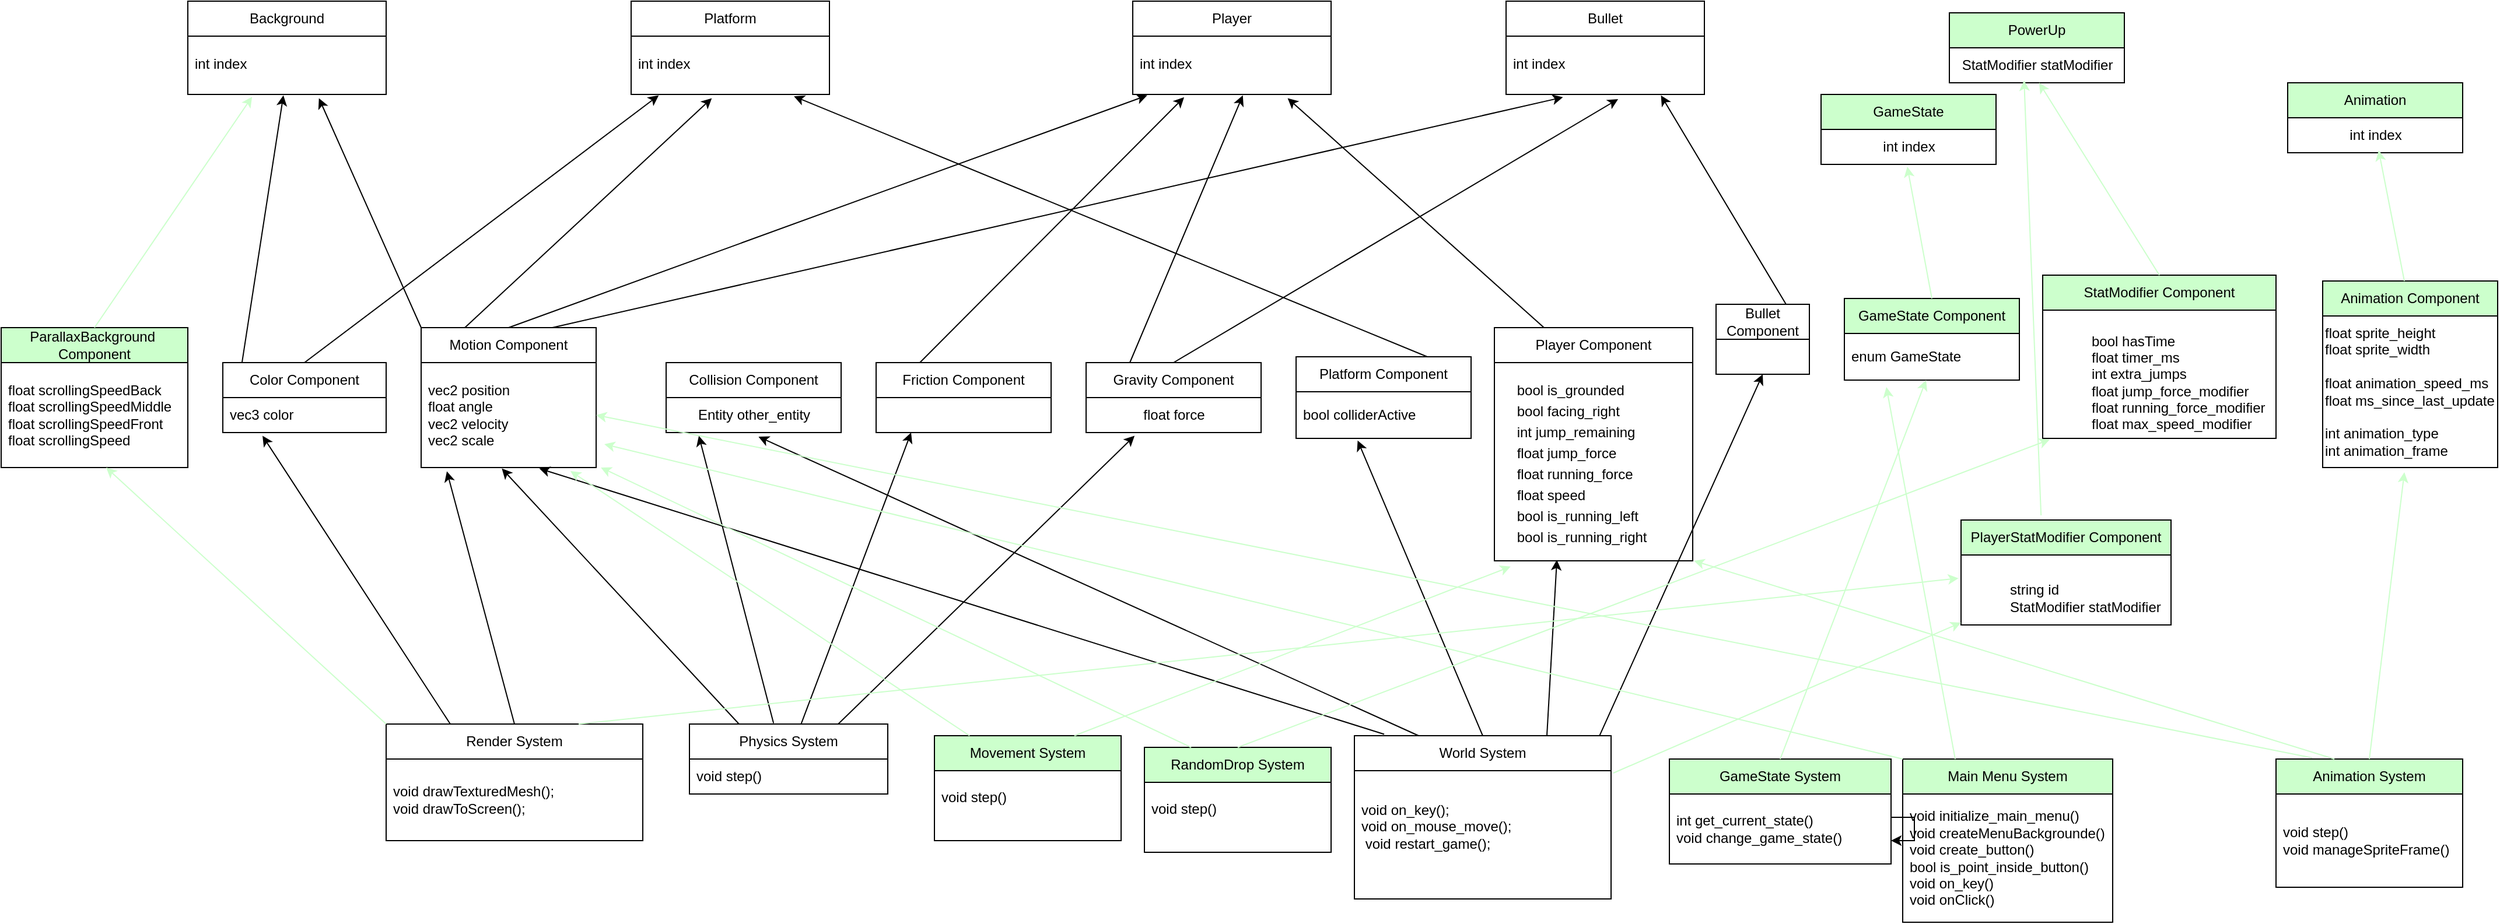 <mxfile version="22.0.8" type="google">
  <diagram name="Page-1" id="4Whk2CYhRU4salSlaz38">
    <mxGraphModel grid="1" page="1" gridSize="10" guides="1" tooltips="1" connect="1" arrows="1" fold="1" pageScale="1" pageWidth="2000" pageHeight="1100" math="0" shadow="0">
      <root>
        <mxCell id="0" />
        <mxCell id="1" parent="0" />
        <mxCell id="E_AX1NJWSpd25wLAtNJO-4" value="Platform Component" style="swimlane;fontStyle=0;childLayout=stackLayout;horizontal=1;startSize=30;horizontalStack=0;resizeParent=1;resizeParentMax=0;resizeLast=0;collapsible=1;marginBottom=0;whiteSpace=wrap;html=1;" vertex="1" parent="1">
          <mxGeometry x="1130" y="365" width="150" height="70" as="geometry" />
        </mxCell>
        <mxCell id="E_AX1NJWSpd25wLAtNJO-5" value="bool colliderActive" style="text;strokeColor=none;fillColor=none;align=left;verticalAlign=middle;spacingLeft=4;spacingRight=4;overflow=hidden;points=[[0,0.5],[1,0.5]];portConstraint=eastwest;rotatable=0;whiteSpace=wrap;html=1;" vertex="1" parent="E_AX1NJWSpd25wLAtNJO-4">
          <mxGeometry y="30" width="150" height="40" as="geometry" />
        </mxCell>
        <mxCell id="E_AX1NJWSpd25wLAtNJO-8" value="Motion Component" style="swimlane;fontStyle=0;childLayout=stackLayout;horizontal=1;startSize=30;horizontalStack=0;resizeParent=1;resizeParentMax=0;resizeLast=0;collapsible=1;marginBottom=0;whiteSpace=wrap;html=1;" vertex="1" parent="1">
          <mxGeometry x="380" y="340" width="150" height="120" as="geometry" />
        </mxCell>
        <mxCell id="E_AX1NJWSpd25wLAtNJO-9" value="&lt;div&gt;vec2 position&lt;/div&gt;&lt;div&gt;float angle&lt;/div&gt;&lt;div&gt;vec2 velocity&lt;/div&gt;&lt;div&gt;vec2 scale&lt;/div&gt;" style="text;strokeColor=none;fillColor=none;align=left;verticalAlign=middle;spacingLeft=4;spacingRight=4;overflow=hidden;points=[[0,0.5],[1,0.5]];portConstraint=eastwest;rotatable=0;whiteSpace=wrap;html=1;" vertex="1" parent="E_AX1NJWSpd25wLAtNJO-8">
          <mxGeometry y="30" width="150" height="90" as="geometry" />
        </mxCell>
        <mxCell id="E_AX1NJWSpd25wLAtNJO-10" value="Color Component" style="swimlane;fontStyle=0;childLayout=stackLayout;horizontal=1;startSize=30;horizontalStack=0;resizeParent=1;resizeParentMax=0;resizeLast=0;collapsible=1;marginBottom=0;whiteSpace=wrap;html=1;" vertex="1" parent="1">
          <mxGeometry x="210" y="370" width="140" height="60" as="geometry" />
        </mxCell>
        <mxCell id="E_AX1NJWSpd25wLAtNJO-11" value="vec3 color" style="text;strokeColor=none;fillColor=none;align=left;verticalAlign=middle;spacingLeft=4;spacingRight=4;overflow=hidden;points=[[0,0.5],[1,0.5]];portConstraint=eastwest;rotatable=0;whiteSpace=wrap;html=1;" vertex="1" parent="E_AX1NJWSpd25wLAtNJO-10">
          <mxGeometry y="30" width="140" height="30" as="geometry" />
        </mxCell>
        <mxCell id="E_AX1NJWSpd25wLAtNJO-12" value="Player Component" style="swimlane;fontStyle=0;childLayout=stackLayout;horizontal=1;startSize=30;horizontalStack=0;resizeParent=1;resizeParentMax=0;resizeLast=0;collapsible=1;marginBottom=0;whiteSpace=wrap;html=1;fillColor=default;" vertex="1" parent="1">
          <mxGeometry x="1300" y="340" width="170" height="200" as="geometry" />
        </mxCell>
        <mxCell id="E_AX1NJWSpd25wLAtNJO-13" value="&lt;p style=&quot;line-height: 130%;&quot;&gt;&lt;/p&gt;&lt;div style=&quot;line-height: 150%;&quot;&gt;&lt;span data-darkreader-inline-color=&quot;&quot; data-darkreader-inline-bgcolor=&quot;&quot; style=&quot;background-color: initial; color: rgb(0, 0, 0); --darkreader-inline-bgcolor: initial; --darkreader-inline-color: #e8e6e3;&quot;&gt;&lt;span style=&quot;white-space: pre;&quot;&gt;&amp;nbsp;&amp;nbsp;&amp;nbsp;&amp;nbsp;&lt;/span&gt;&lt;/span&gt;&lt;span data-darkreader-inline-color=&quot;&quot; data-darkreader-inline-bgcolor=&quot;&quot; style=&quot;background-color: initial; color: rgb(0, 0, 0); --darkreader-inline-bgcolor: initial; --darkreader-inline-color: #e8e6e3;&quot;&gt;bool is_grounded&lt;/span&gt;&lt;br&gt;&lt;/div&gt;&lt;div style=&quot;line-height: 150%;&quot;&gt;&lt;span data-darkreader-inline-color=&quot;&quot; data-darkreader-inline-bgcolor=&quot;&quot; style=&quot;background-color: initial; color: rgb(0, 0, 0); --darkreader-inline-bgcolor: initial; --darkreader-inline-color: #e8e6e3;&quot;&gt;&lt;span style=&quot;white-space: pre;&quot;&gt;&amp;nbsp;&amp;nbsp;&amp;nbsp;&amp;nbsp;&lt;/span&gt;&lt;/span&gt;&lt;span data-darkreader-inline-color=&quot;&quot; data-darkreader-inline-bgcolor=&quot;&quot; style=&quot;background-color: initial; color: rgb(0, 0, 0); --darkreader-inline-bgcolor: initial; --darkreader-inline-color: #e8e6e3;&quot;&gt;bool facing_right&amp;nbsp;&lt;/span&gt;&lt;/div&gt;&lt;div style=&quot;line-height: 150%;&quot;&gt;&lt;span style=&quot;&quot;&gt;&lt;span style=&quot;&quot;&gt;&lt;span style=&quot;white-space: pre;&quot;&gt;&amp;nbsp;&amp;nbsp;&amp;nbsp;&amp;nbsp;&lt;/span&gt;&lt;/span&gt;int jump_remaining&amp;nbsp;&lt;/span&gt;&lt;/div&gt;&lt;div style=&quot;line-height: 150%;&quot;&gt;&lt;span style=&quot;&quot;&gt;&lt;span style=&quot;&quot;&gt;&lt;span style=&quot;white-space: pre;&quot;&gt;&amp;nbsp;&amp;nbsp;&amp;nbsp;&amp;nbsp;&lt;/span&gt;&lt;/span&gt;float jump_force&lt;/span&gt;&lt;/div&gt;&lt;div style=&quot;line-height: 150%;&quot;&gt;&lt;span style=&quot;&quot;&gt;&lt;span style=&quot;&quot;&gt;&lt;span style=&quot;white-space: pre;&quot;&gt;&amp;nbsp;&amp;nbsp;&amp;nbsp;&amp;nbsp;&lt;/span&gt;&lt;/span&gt;float running_force&amp;nbsp;&lt;/span&gt;&lt;/div&gt;&lt;div style=&quot;line-height: 150%;&quot;&gt;&lt;span style=&quot;&quot;&gt;&lt;span style=&quot;&quot;&gt;&lt;span style=&quot;white-space: pre;&quot;&gt;&amp;nbsp;&amp;nbsp;&amp;nbsp;&amp;nbsp;&lt;/span&gt;&lt;/span&gt;float speed&lt;/span&gt;&lt;/div&gt;&lt;div style=&quot;line-height: 150%;&quot;&gt;&lt;span style=&quot;&quot;&gt;&lt;span style=&quot;&quot;&gt;&lt;span style=&quot;white-space: pre;&quot;&gt;&amp;nbsp;&amp;nbsp;&amp;nbsp;&amp;nbsp;&lt;/span&gt;&lt;/span&gt;bool is_running_left&lt;/span&gt;&lt;/div&gt;&lt;div style=&quot;line-height: 150%;&quot;&gt;&lt;span style=&quot;&quot;&gt;&lt;span style=&quot;&quot;&gt;&lt;span style=&quot;white-space: pre;&quot;&gt;&amp;nbsp;&amp;nbsp;&amp;nbsp;&amp;nbsp;&lt;/span&gt;&lt;/span&gt;bool is_running_right&lt;/span&gt;&lt;/div&gt;&lt;p&gt;&lt;/p&gt;" style="text;strokeColor=none;fillColor=none;align=left;verticalAlign=middle;spacingLeft=4;spacingRight=4;overflow=hidden;points=[[0,0.5],[1,0.5]];portConstraint=eastwest;rotatable=0;whiteSpace=wrap;html=1;" vertex="1" parent="E_AX1NJWSpd25wLAtNJO-12">
          <mxGeometry y="30" width="170" height="170" as="geometry" />
        </mxCell>
        <mxCell id="E_AX1NJWSpd25wLAtNJO-14" value="Render System" style="swimlane;fontStyle=0;childLayout=stackLayout;horizontal=1;startSize=30;horizontalStack=0;resizeParent=1;resizeParentMax=0;resizeLast=0;collapsible=1;marginBottom=0;whiteSpace=wrap;html=1;" vertex="1" parent="1">
          <mxGeometry x="350" y="680" width="220" height="100" as="geometry" />
        </mxCell>
        <mxCell id="E_AX1NJWSpd25wLAtNJO-15" value="&lt;div&gt;void drawTexturedMesh();&lt;/div&gt;&lt;div&gt;void drawToScreen();&lt;span style=&quot;&quot;&gt;&lt;/span&gt;&lt;/div&gt;" style="text;strokeColor=none;fillColor=none;align=left;verticalAlign=middle;spacingLeft=4;spacingRight=4;overflow=hidden;points=[[0,0.5],[1,0.5]];portConstraint=eastwest;rotatable=0;whiteSpace=wrap;html=1;" vertex="1" parent="E_AX1NJWSpd25wLAtNJO-14">
          <mxGeometry y="30" width="220" height="70" as="geometry" />
        </mxCell>
        <mxCell id="E_AX1NJWSpd25wLAtNJO-18" value="Physics System" style="swimlane;fontStyle=0;childLayout=stackLayout;horizontal=1;startSize=30;horizontalStack=0;resizeParent=1;resizeParentMax=0;resizeLast=0;collapsible=1;marginBottom=0;whiteSpace=wrap;html=1;" vertex="1" parent="1">
          <mxGeometry x="610" y="680" width="170" height="60" as="geometry" />
        </mxCell>
        <mxCell id="E_AX1NJWSpd25wLAtNJO-19" value="void&amp;nbsp;step()" style="text;strokeColor=none;fillColor=none;align=left;verticalAlign=middle;spacingLeft=4;spacingRight=4;overflow=hidden;points=[[0,0.5],[1,0.5]];portConstraint=eastwest;rotatable=0;whiteSpace=wrap;html=1;" vertex="1" parent="E_AX1NJWSpd25wLAtNJO-18">
          <mxGeometry y="30" width="170" height="30" as="geometry" />
        </mxCell>
        <mxCell id="8jfZw3TqL5WwRgK06lYh-1" value="World System" style="swimlane;fontStyle=0;childLayout=stackLayout;horizontal=1;startSize=30;horizontalStack=0;resizeParent=1;resizeParentMax=0;resizeLast=0;collapsible=1;marginBottom=0;whiteSpace=wrap;html=1;" vertex="1" parent="1">
          <mxGeometry x="1180" y="690" width="220" height="140" as="geometry" />
        </mxCell>
        <mxCell id="8jfZw3TqL5WwRgK06lYh-2" value="&lt;div&gt;void on_key();&lt;/div&gt;&lt;div&gt;void on_mouse_move();&lt;span style=&quot;&quot;&gt;&lt;/span&gt;&lt;/div&gt;&lt;div&gt;&lt;span style=&quot;background-color: initial;&quot;&gt;&lt;span style=&quot;white-space: pre;&quot;&gt;&amp;nbsp;&lt;/span&gt;&lt;/span&gt;&lt;span style=&quot;background-color: initial;&quot;&gt;void restart_game();&lt;/span&gt;&lt;br&gt;&lt;/div&gt;&lt;div&gt;&lt;br&gt;&lt;/div&gt;" style="text;strokeColor=none;fillColor=none;align=left;verticalAlign=middle;spacingLeft=4;spacingRight=4;overflow=hidden;points=[[0,0.5],[1,0.5]];portConstraint=eastwest;rotatable=0;whiteSpace=wrap;html=1;" vertex="1" parent="8jfZw3TqL5WwRgK06lYh-1">
          <mxGeometry y="30" width="220" height="110" as="geometry" />
        </mxCell>
        <mxCell id="r48Ck-CKU5FbPxM-GwQW-3" value="Friction Component" style="swimlane;fontStyle=0;childLayout=stackLayout;horizontal=1;startSize=30;horizontalStack=0;resizeParent=1;resizeParentMax=0;resizeLast=0;collapsible=1;marginBottom=0;whiteSpace=wrap;html=1;" vertex="1" parent="1">
          <mxGeometry x="770" y="370" width="150" height="60" as="geometry" />
        </mxCell>
        <mxCell id="r48Ck-CKU5FbPxM-GwQW-4" value="Gravity Component" style="swimlane;fontStyle=0;childLayout=stackLayout;horizontal=1;startSize=30;horizontalStack=0;resizeParent=1;resizeParentMax=0;resizeLast=0;collapsible=1;marginBottom=0;whiteSpace=wrap;html=1;" vertex="1" parent="1">
          <mxGeometry x="950" y="370" width="150" height="60" as="geometry" />
        </mxCell>
        <mxCell id="r48Ck-CKU5FbPxM-GwQW-7" value="float force" style="text;html=1;align=center;verticalAlign=middle;resizable=0;points=[];autosize=1;strokeColor=none;fillColor=none;" vertex="1" parent="r48Ck-CKU5FbPxM-GwQW-4">
          <mxGeometry y="30" width="150" height="30" as="geometry" />
        </mxCell>
        <mxCell id="r48Ck-CKU5FbPxM-GwQW-5" value="Bullet Component" style="swimlane;fontStyle=0;childLayout=stackLayout;horizontal=1;startSize=30;horizontalStack=0;resizeParent=1;resizeParentMax=0;resizeLast=0;collapsible=1;marginBottom=0;whiteSpace=wrap;html=1;" vertex="1" parent="1">
          <mxGeometry x="1490" y="320" width="80" height="60" as="geometry" />
        </mxCell>
        <mxCell id="r48Ck-CKU5FbPxM-GwQW-10" value="Collision Component" style="swimlane;fontStyle=0;childLayout=stackLayout;horizontal=1;startSize=30;horizontalStack=0;resizeParent=1;resizeParentMax=0;resizeLast=0;collapsible=1;marginBottom=0;whiteSpace=wrap;html=1;" vertex="1" parent="1">
          <mxGeometry x="590" y="370" width="150" height="60" as="geometry" />
        </mxCell>
        <mxCell id="r48Ck-CKU5FbPxM-GwQW-11" value="Entity other_entity" style="text;html=1;align=center;verticalAlign=middle;resizable=0;points=[];autosize=1;strokeColor=none;fillColor=none;" vertex="1" parent="r48Ck-CKU5FbPxM-GwQW-10">
          <mxGeometry y="30" width="150" height="30" as="geometry" />
        </mxCell>
        <mxCell id="r48Ck-CKU5FbPxM-GwQW-29" value="" style="endArrow=classic;html=1;rounded=0;exitX=0.25;exitY=0;exitDx=0;exitDy=0;entryX=0.243;entryY=1.093;entryDx=0;entryDy=0;entryPerimeter=0;" edge="1" parent="1" source="E_AX1NJWSpd25wLAtNJO-14" target="E_AX1NJWSpd25wLAtNJO-11">
          <mxGeometry width="50" height="50" relative="1" as="geometry">
            <mxPoint x="810" y="570" as="sourcePoint" />
            <mxPoint x="960" y="510" as="targetPoint" />
          </mxGeometry>
        </mxCell>
        <mxCell id="r48Ck-CKU5FbPxM-GwQW-30" value="" style="endArrow=classic;html=1;rounded=0;exitX=0.5;exitY=0;exitDx=0;exitDy=0;entryX=0.147;entryY=1.036;entryDx=0;entryDy=0;entryPerimeter=0;" edge="1" parent="1" source="E_AX1NJWSpd25wLAtNJO-14" target="E_AX1NJWSpd25wLAtNJO-9">
          <mxGeometry width="50" height="50" relative="1" as="geometry">
            <mxPoint x="245" y="660" as="sourcePoint" />
            <mxPoint x="224.02" y="462.79" as="targetPoint" />
          </mxGeometry>
        </mxCell>
        <mxCell id="r48Ck-CKU5FbPxM-GwQW-31" value="" style="endArrow=classic;html=1;rounded=0;exitX=0.25;exitY=0;exitDx=0;exitDy=0;entryX=0.461;entryY=1.009;entryDx=0;entryDy=0;entryPerimeter=0;" edge="1" parent="1" source="E_AX1NJWSpd25wLAtNJO-18" target="E_AX1NJWSpd25wLAtNJO-9">
          <mxGeometry width="50" height="50" relative="1" as="geometry">
            <mxPoint x="300" y="660" as="sourcePoint" />
            <mxPoint x="433.404" y="470" as="targetPoint" />
          </mxGeometry>
        </mxCell>
        <mxCell id="r48Ck-CKU5FbPxM-GwQW-32" value="" style="endArrow=classic;html=1;rounded=0;exitX=0.116;exitY=-0.009;exitDx=0;exitDy=0;entryX=0.675;entryY=1.009;entryDx=0;entryDy=0;entryPerimeter=0;exitPerimeter=0;" edge="1" parent="1" source="8jfZw3TqL5WwRgK06lYh-1" target="E_AX1NJWSpd25wLAtNJO-9">
          <mxGeometry width="50" height="50" relative="1" as="geometry">
            <mxPoint x="512.5" y="660" as="sourcePoint" />
            <mxPoint x="459.15" y="470.81" as="targetPoint" />
          </mxGeometry>
        </mxCell>
        <mxCell id="r48Ck-CKU5FbPxM-GwQW-33" value="" style="endArrow=classic;html=1;rounded=0;entryX=0.187;entryY=1.093;entryDx=0;entryDy=0;entryPerimeter=0;exitX=0.424;exitY=-0.013;exitDx=0;exitDy=0;exitPerimeter=0;" edge="1" parent="1" source="E_AX1NJWSpd25wLAtNJO-18" target="r48Ck-CKU5FbPxM-GwQW-11">
          <mxGeometry width="50" height="50" relative="1" as="geometry">
            <mxPoint x="530" y="650" as="sourcePoint" />
            <mxPoint x="469.15" y="480.81" as="targetPoint" />
          </mxGeometry>
        </mxCell>
        <mxCell id="r48Ck-CKU5FbPxM-GwQW-34" value="" style="endArrow=classic;html=1;rounded=0;exitX=0.25;exitY=0;exitDx=0;exitDy=0;entryX=0.528;entryY=1.12;entryDx=0;entryDy=0;entryPerimeter=0;" edge="1" parent="1" source="8jfZw3TqL5WwRgK06lYh-1" target="r48Ck-CKU5FbPxM-GwQW-11">
          <mxGeometry width="50" height="50" relative="1" as="geometry">
            <mxPoint x="532.5" y="680" as="sourcePoint" />
            <mxPoint x="479.15" y="490.81" as="targetPoint" />
          </mxGeometry>
        </mxCell>
        <mxCell id="r48Ck-CKU5FbPxM-GwQW-35" value="" style="endArrow=classic;html=1;rounded=0;exitX=0.562;exitY=0.007;exitDx=0;exitDy=0;exitPerimeter=0;" edge="1" parent="1" source="E_AX1NJWSpd25wLAtNJO-18">
          <mxGeometry width="50" height="50" relative="1" as="geometry">
            <mxPoint x="542.5" y="690" as="sourcePoint" />
            <mxPoint x="800" y="430" as="targetPoint" />
          </mxGeometry>
        </mxCell>
        <mxCell id="r48Ck-CKU5FbPxM-GwQW-36" value="" style="endArrow=classic;html=1;rounded=0;exitX=0.75;exitY=0;exitDx=0;exitDy=0;entryX=0.277;entryY=1.093;entryDx=0;entryDy=0;entryPerimeter=0;" edge="1" parent="1" source="E_AX1NJWSpd25wLAtNJO-18" target="r48Ck-CKU5FbPxM-GwQW-7">
          <mxGeometry width="50" height="50" relative="1" as="geometry">
            <mxPoint x="565.54" y="660.42" as="sourcePoint" />
            <mxPoint x="810" y="440" as="targetPoint" />
          </mxGeometry>
        </mxCell>
        <mxCell id="r48Ck-CKU5FbPxM-GwQW-37" value="" style="endArrow=classic;html=1;rounded=0;exitX=0.5;exitY=0;exitDx=0;exitDy=0;entryX=0.352;entryY=1.045;entryDx=0;entryDy=0;entryPerimeter=0;" edge="1" parent="1" source="8jfZw3TqL5WwRgK06lYh-1" target="E_AX1NJWSpd25wLAtNJO-5">
          <mxGeometry width="50" height="50" relative="1" as="geometry">
            <mxPoint x="975" y="640" as="sourcePoint" />
            <mxPoint x="679.2" y="443.6" as="targetPoint" />
          </mxGeometry>
        </mxCell>
        <mxCell id="r48Ck-CKU5FbPxM-GwQW-38" value="" style="endArrow=classic;html=1;rounded=0;exitX=0.75;exitY=0;exitDx=0;exitDy=0;entryX=0.315;entryY=0.995;entryDx=0;entryDy=0;entryPerimeter=0;" edge="1" parent="1" source="8jfZw3TqL5WwRgK06lYh-1" target="E_AX1NJWSpd25wLAtNJO-13">
          <mxGeometry width="50" height="50" relative="1" as="geometry">
            <mxPoint x="1030" y="640" as="sourcePoint" />
            <mxPoint x="1192.8" y="446.8" as="targetPoint" />
          </mxGeometry>
        </mxCell>
        <mxCell id="r48Ck-CKU5FbPxM-GwQW-39" value="" style="endArrow=classic;html=1;rounded=0;exitX=0.956;exitY=-0.003;exitDx=0;exitDy=0;entryX=0.5;entryY=1;entryDx=0;entryDy=0;exitPerimeter=0;" edge="1" parent="1" source="8jfZw3TqL5WwRgK06lYh-1" target="r48Ck-CKU5FbPxM-GwQW-5">
          <mxGeometry width="50" height="50" relative="1" as="geometry">
            <mxPoint x="1085" y="640" as="sourcePoint" />
            <mxPoint x="1373.55" y="469.15" as="targetPoint" />
          </mxGeometry>
        </mxCell>
        <mxCell id="r48Ck-CKU5FbPxM-GwQW-40" value="Player" style="swimlane;fontStyle=0;childLayout=stackLayout;horizontal=1;startSize=30;horizontalStack=0;resizeParent=1;resizeParentMax=0;resizeLast=0;collapsible=1;marginBottom=0;whiteSpace=wrap;html=1;fillColor=default;" vertex="1" parent="1">
          <mxGeometry x="990" y="60" width="170" height="80" as="geometry" />
        </mxCell>
        <mxCell id="r48Ck-CKU5FbPxM-GwQW-41" value="&lt;p style=&quot;line-height: 130%;&quot;&gt;&lt;/p&gt;&lt;div style=&quot;line-height: 150%;&quot;&gt;&lt;span style=&quot;white-space: pre;&quot;&gt;int index&lt;/span&gt;&lt;/div&gt;&lt;div style=&quot;line-height: 150%;&quot;&gt;&lt;span style=&quot;white-space: pre;&quot;&gt;&lt;br&gt;&lt;/span&gt;&lt;/div&gt;&lt;p&gt;&lt;/p&gt;" style="text;strokeColor=none;fillColor=none;align=left;verticalAlign=middle;spacingLeft=4;spacingRight=4;overflow=hidden;points=[[0,0.5],[1,0.5]];portConstraint=eastwest;rotatable=0;whiteSpace=wrap;html=1;" vertex="1" parent="r48Ck-CKU5FbPxM-GwQW-40">
          <mxGeometry y="30" width="170" height="50" as="geometry" />
        </mxCell>
        <mxCell id="r48Ck-CKU5FbPxM-GwQW-42" value="" style="endArrow=classic;html=1;rounded=0;exitX=0.5;exitY=0;exitDx=0;exitDy=0;entryX=0.073;entryY=1.016;entryDx=0;entryDy=0;entryPerimeter=0;" edge="1" parent="1" source="E_AX1NJWSpd25wLAtNJO-8" target="r48Ck-CKU5FbPxM-GwQW-41">
          <mxGeometry width="50" height="50" relative="1" as="geometry">
            <mxPoint x="470" y="690" as="sourcePoint" />
            <mxPoint x="412.05" y="473.24" as="targetPoint" />
          </mxGeometry>
        </mxCell>
        <mxCell id="r48Ck-CKU5FbPxM-GwQW-43" value="" style="endArrow=classic;html=1;rounded=0;exitX=0.25;exitY=0;exitDx=0;exitDy=0;entryX=0.259;entryY=1.048;entryDx=0;entryDy=0;entryPerimeter=0;" edge="1" parent="1" source="r48Ck-CKU5FbPxM-GwQW-3" target="r48Ck-CKU5FbPxM-GwQW-41">
          <mxGeometry width="50" height="50" relative="1" as="geometry">
            <mxPoint x="427.5" y="350" as="sourcePoint" />
            <mxPoint x="732.41" y="130.8" as="targetPoint" />
          </mxGeometry>
        </mxCell>
        <mxCell id="r48Ck-CKU5FbPxM-GwQW-44" value="" style="endArrow=classic;html=1;rounded=0;exitX=0.25;exitY=0;exitDx=0;exitDy=0;entryX=0.555;entryY=1.016;entryDx=0;entryDy=0;entryPerimeter=0;" edge="1" parent="1" source="r48Ck-CKU5FbPxM-GwQW-4" target="r48Ck-CKU5FbPxM-GwQW-41">
          <mxGeometry width="50" height="50" relative="1" as="geometry">
            <mxPoint x="437.5" y="360" as="sourcePoint" />
            <mxPoint x="742.41" y="140.8" as="targetPoint" />
          </mxGeometry>
        </mxCell>
        <mxCell id="r48Ck-CKU5FbPxM-GwQW-45" value="" style="endArrow=classic;html=1;rounded=0;exitX=0.25;exitY=0;exitDx=0;exitDy=0;entryX=0.781;entryY=1.064;entryDx=0;entryDy=0;entryPerimeter=0;" edge="1" parent="1" source="E_AX1NJWSpd25wLAtNJO-12" target="r48Ck-CKU5FbPxM-GwQW-41">
          <mxGeometry width="50" height="50" relative="1" as="geometry">
            <mxPoint x="447.5" y="370" as="sourcePoint" />
            <mxPoint x="752.41" y="150.8" as="targetPoint" />
          </mxGeometry>
        </mxCell>
        <mxCell id="r48Ck-CKU5FbPxM-GwQW-46" value="Platform" style="swimlane;fontStyle=0;childLayout=stackLayout;horizontal=1;startSize=30;horizontalStack=0;resizeParent=1;resizeParentMax=0;resizeLast=0;collapsible=1;marginBottom=0;whiteSpace=wrap;html=1;fillColor=default;" vertex="1" parent="1">
          <mxGeometry x="560" y="60" width="170" height="80" as="geometry" />
        </mxCell>
        <mxCell id="r48Ck-CKU5FbPxM-GwQW-47" value="&lt;p style=&quot;line-height: 130%;&quot;&gt;&lt;/p&gt;&lt;div style=&quot;line-height: 150%;&quot;&gt;&lt;span style=&quot;white-space: pre;&quot;&gt;int index&lt;/span&gt;&lt;/div&gt;&lt;div style=&quot;line-height: 150%;&quot;&gt;&lt;span style=&quot;white-space: pre;&quot;&gt;&lt;br&gt;&lt;/span&gt;&lt;/div&gt;&lt;p&gt;&lt;/p&gt;" style="text;strokeColor=none;fillColor=none;align=left;verticalAlign=middle;spacingLeft=4;spacingRight=4;overflow=hidden;points=[[0,0.5],[1,0.5]];portConstraint=eastwest;rotatable=0;whiteSpace=wrap;html=1;" vertex="1" parent="r48Ck-CKU5FbPxM-GwQW-46">
          <mxGeometry y="30" width="170" height="50" as="geometry" />
        </mxCell>
        <mxCell id="r48Ck-CKU5FbPxM-GwQW-48" value="" style="endArrow=classic;html=1;rounded=0;exitX=0.75;exitY=0;exitDx=0;exitDy=0;entryX=0.821;entryY=1.032;entryDx=0;entryDy=0;entryPerimeter=0;" edge="1" parent="1" source="E_AX1NJWSpd25wLAtNJO-4" target="r48Ck-CKU5FbPxM-GwQW-47">
          <mxGeometry width="50" height="50" relative="1" as="geometry">
            <mxPoint x="427.5" y="350" as="sourcePoint" />
            <mxPoint x="1192.41" y="150.8" as="targetPoint" />
          </mxGeometry>
        </mxCell>
        <mxCell id="r48Ck-CKU5FbPxM-GwQW-49" value="" style="endArrow=classic;html=1;rounded=0;exitX=0.5;exitY=0;exitDx=0;exitDy=0;entryX=0.139;entryY=1.016;entryDx=0;entryDy=0;entryPerimeter=0;" edge="1" parent="1" source="E_AX1NJWSpd25wLAtNJO-10" target="r48Ck-CKU5FbPxM-GwQW-47">
          <mxGeometry width="50" height="50" relative="1" as="geometry">
            <mxPoint x="437.5" y="360" as="sourcePoint" />
            <mxPoint x="1202.41" y="160.8" as="targetPoint" />
          </mxGeometry>
        </mxCell>
        <mxCell id="r48Ck-CKU5FbPxM-GwQW-50" value="Bullet" style="swimlane;fontStyle=0;childLayout=stackLayout;horizontal=1;startSize=30;horizontalStack=0;resizeParent=1;resizeParentMax=0;resizeLast=0;collapsible=1;marginBottom=0;whiteSpace=wrap;html=1;fillColor=default;" vertex="1" parent="1">
          <mxGeometry x="1310" y="60" width="170" height="80" as="geometry" />
        </mxCell>
        <mxCell id="r48Ck-CKU5FbPxM-GwQW-51" value="&lt;p style=&quot;line-height: 130%;&quot;&gt;&lt;/p&gt;&lt;div style=&quot;line-height: 150%;&quot;&gt;&lt;span style=&quot;white-space: pre;&quot;&gt;int index&lt;/span&gt;&lt;/div&gt;&lt;div style=&quot;line-height: 150%;&quot;&gt;&lt;span style=&quot;white-space: pre;&quot;&gt;&lt;br&gt;&lt;/span&gt;&lt;/div&gt;&lt;p&gt;&lt;/p&gt;" style="text;strokeColor=none;fillColor=none;align=left;verticalAlign=middle;spacingLeft=4;spacingRight=4;overflow=hidden;points=[[0,0.5],[1,0.5]];portConstraint=eastwest;rotatable=0;whiteSpace=wrap;html=1;" vertex="1" parent="r48Ck-CKU5FbPxM-GwQW-50">
          <mxGeometry y="30" width="170" height="50" as="geometry" />
        </mxCell>
        <mxCell id="r48Ck-CKU5FbPxM-GwQW-52" value="" style="endArrow=classic;html=1;rounded=0;exitX=0.75;exitY=0;exitDx=0;exitDy=0;entryX=0.781;entryY=1.016;entryDx=0;entryDy=0;entryPerimeter=0;" edge="1" parent="1" source="r48Ck-CKU5FbPxM-GwQW-5" target="r48Ck-CKU5FbPxM-GwQW-51">
          <mxGeometry width="50" height="50" relative="1" as="geometry">
            <mxPoint x="1362.5" y="270" as="sourcePoint" />
            <mxPoint x="1132.77" y="153.2" as="targetPoint" />
          </mxGeometry>
        </mxCell>
        <mxCell id="r48Ck-CKU5FbPxM-GwQW-53" value="" style="endArrow=classic;html=1;rounded=0;exitX=0.75;exitY=0;exitDx=0;exitDy=0;entryX=0.287;entryY=1.048;entryDx=0;entryDy=0;entryPerimeter=0;" edge="1" parent="1" source="E_AX1NJWSpd25wLAtNJO-8" target="r48Ck-CKU5FbPxM-GwQW-51">
          <mxGeometry width="50" height="50" relative="1" as="geometry">
            <mxPoint x="1642.5" y="350" as="sourcePoint" />
            <mxPoint x="1452.77" y="150.8" as="targetPoint" />
          </mxGeometry>
        </mxCell>
        <mxCell id="r48Ck-CKU5FbPxM-GwQW-54" value="" style="endArrow=classic;html=1;rounded=0;exitX=0.5;exitY=0;exitDx=0;exitDy=0;entryX=0.565;entryY=1.08;entryDx=0;entryDy=0;entryPerimeter=0;" edge="1" parent="1" source="r48Ck-CKU5FbPxM-GwQW-4" target="r48Ck-CKU5FbPxM-GwQW-51">
          <mxGeometry width="50" height="50" relative="1" as="geometry">
            <mxPoint x="502.5" y="350" as="sourcePoint" />
            <mxPoint x="1368.79" y="152.4" as="targetPoint" />
          </mxGeometry>
        </mxCell>
        <mxCell id="r48Ck-CKU5FbPxM-GwQW-55" value="Background" style="swimlane;fontStyle=0;childLayout=stackLayout;horizontal=1;startSize=30;horizontalStack=0;resizeParent=1;resizeParentMax=0;resizeLast=0;collapsible=1;marginBottom=0;whiteSpace=wrap;html=1;fillColor=default;" vertex="1" parent="1">
          <mxGeometry x="180" y="60" width="170" height="80" as="geometry" />
        </mxCell>
        <mxCell id="r48Ck-CKU5FbPxM-GwQW-56" value="&lt;p style=&quot;line-height: 130%;&quot;&gt;&lt;/p&gt;&lt;div style=&quot;line-height: 150%;&quot;&gt;&lt;span style=&quot;white-space: pre;&quot;&gt;int index&lt;/span&gt;&lt;/div&gt;&lt;div style=&quot;line-height: 150%;&quot;&gt;&lt;span style=&quot;white-space: pre;&quot;&gt;&lt;br&gt;&lt;/span&gt;&lt;/div&gt;&lt;p&gt;&lt;/p&gt;" style="text;strokeColor=none;fillColor=none;align=left;verticalAlign=middle;spacingLeft=4;spacingRight=4;overflow=hidden;points=[[0,0.5],[1,0.5]];portConstraint=eastwest;rotatable=0;whiteSpace=wrap;html=1;" vertex="1" parent="r48Ck-CKU5FbPxM-GwQW-55">
          <mxGeometry y="30" width="170" height="50" as="geometry" />
        </mxCell>
        <mxCell id="r48Ck-CKU5FbPxM-GwQW-57" value="" style="endArrow=classic;html=1;rounded=0;exitX=0.117;exitY=0.007;exitDx=0;exitDy=0;entryX=0.482;entryY=1.016;entryDx=0;entryDy=0;entryPerimeter=0;exitPerimeter=0;" edge="1" parent="1" source="E_AX1NJWSpd25wLAtNJO-10" target="r48Ck-CKU5FbPxM-GwQW-56">
          <mxGeometry width="50" height="50" relative="1" as="geometry">
            <mxPoint x="225" y="400" as="sourcePoint" />
            <mxPoint x="593.63" y="150.8" as="targetPoint" />
          </mxGeometry>
        </mxCell>
        <mxCell id="r48Ck-CKU5FbPxM-GwQW-58" value="" style="endArrow=classic;html=1;rounded=0;exitX=0.25;exitY=0;exitDx=0;exitDy=0;entryX=0.407;entryY=1.064;entryDx=0;entryDy=0;entryPerimeter=0;" edge="1" parent="1" source="E_AX1NJWSpd25wLAtNJO-8" target="r48Ck-CKU5FbPxM-GwQW-47">
          <mxGeometry width="50" height="50" relative="1" as="geometry">
            <mxPoint x="465" y="350" as="sourcePoint" />
            <mxPoint x="1012.41" y="150.8" as="targetPoint" />
          </mxGeometry>
        </mxCell>
        <mxCell id="r48Ck-CKU5FbPxM-GwQW-61" value="" style="endArrow=classic;html=1;rounded=0;exitX=0;exitY=0;exitDx=0;exitDy=0;entryX=0.661;entryY=1.064;entryDx=0;entryDy=0;entryPerimeter=0;" edge="1" parent="1" source="E_AX1NJWSpd25wLAtNJO-8" target="r48Ck-CKU5FbPxM-GwQW-56">
          <mxGeometry width="50" height="50" relative="1" as="geometry">
            <mxPoint x="206.38" y="400.42" as="sourcePoint" />
            <mxPoint x="271.94" y="150.8" as="targetPoint" />
          </mxGeometry>
        </mxCell>
        <mxCell id="_Jkfn7EzWGRx7QiyIQfU-1" value="ParallaxBackground&amp;nbsp;&lt;br&gt;Component" style="swimlane;fontStyle=0;childLayout=stackLayout;horizontal=1;startSize=30;horizontalStack=0;resizeParent=1;resizeParentMax=0;resizeLast=0;collapsible=1;marginBottom=0;whiteSpace=wrap;html=1;fillColor=#CCFFCC;" vertex="1" parent="1">
          <mxGeometry x="20" y="340" width="160" height="120" as="geometry" />
        </mxCell>
        <mxCell id="_Jkfn7EzWGRx7QiyIQfU-2" value="&lt;div&gt;float scrollingSpeedBack&lt;/div&gt;&lt;div&gt;float scrollingSpeedMiddle&lt;/div&gt;&lt;div&gt;float scrollingSpeedFront&lt;/div&gt;&lt;div&gt;float scrollingSpeed&lt;/div&gt;" style="text;strokeColor=none;fillColor=none;align=left;verticalAlign=middle;spacingLeft=4;spacingRight=4;overflow=hidden;points=[[0,0.5],[1,0.5]];portConstraint=eastwest;rotatable=0;whiteSpace=wrap;html=1;" vertex="1" parent="_Jkfn7EzWGRx7QiyIQfU-1">
          <mxGeometry y="30" width="160" height="90" as="geometry" />
        </mxCell>
        <mxCell id="_Jkfn7EzWGRx7QiyIQfU-3" value="" style="endArrow=classic;html=1;rounded=0;exitX=0.5;exitY=0;exitDx=0;exitDy=0;entryX=0.324;entryY=1.04;entryDx=0;entryDy=0;entryPerimeter=0;strokeColor=#CCFFCC;" edge="1" parent="1" source="_Jkfn7EzWGRx7QiyIQfU-1" target="r48Ck-CKU5FbPxM-GwQW-56">
          <mxGeometry width="50" height="50" relative="1" as="geometry">
            <mxPoint x="236" y="380" as="sourcePoint" />
            <mxPoint x="272" y="151" as="targetPoint" />
            <Array as="points" />
          </mxGeometry>
        </mxCell>
        <mxCell id="_Jkfn7EzWGRx7QiyIQfU-4" value="" style="endArrow=classic;html=1;rounded=0;exitX=0;exitY=0;exitDx=0;exitDy=0;entryX=0.243;entryY=1.093;entryDx=0;entryDy=0;entryPerimeter=0;strokeColor=#CCFFCC;" edge="1" parent="1" source="E_AX1NJWSpd25wLAtNJO-14">
          <mxGeometry width="50" height="50" relative="1" as="geometry">
            <mxPoint x="271" y="707" as="sourcePoint" />
            <mxPoint x="110" y="460" as="targetPoint" />
          </mxGeometry>
        </mxCell>
        <mxCell id="_Jkfn7EzWGRx7QiyIQfU-5" value="Movement System" style="swimlane;fontStyle=0;childLayout=stackLayout;horizontal=1;startSize=30;horizontalStack=0;resizeParent=1;resizeParentMax=0;resizeLast=0;collapsible=1;marginBottom=0;whiteSpace=wrap;html=1;fillColor=#CCFFCC;" vertex="1" parent="1">
          <mxGeometry x="820" y="690" width="160" height="90" as="geometry" />
        </mxCell>
        <mxCell id="_Jkfn7EzWGRx7QiyIQfU-6" value="&lt;div&gt;void step()&lt;/div&gt;&lt;div&gt;&lt;br&gt;&lt;/div&gt;" style="text;strokeColor=none;fillColor=none;align=left;verticalAlign=middle;spacingLeft=4;spacingRight=4;overflow=hidden;points=[[0,0.5],[1,0.5]];portConstraint=eastwest;rotatable=0;whiteSpace=wrap;html=1;" vertex="1" parent="_Jkfn7EzWGRx7QiyIQfU-5">
          <mxGeometry y="30" width="160" height="60" as="geometry" />
        </mxCell>
        <mxCell id="_Jkfn7EzWGRx7QiyIQfU-7" value="" style="endArrow=classic;html=1;rounded=0;entryX=0.853;entryY=1.033;entryDx=0;entryDy=0;entryPerimeter=0;exitX=0.188;exitY=0;exitDx=0;exitDy=0;exitPerimeter=0;fillColor=#CCFFCC;strokeColor=#CCFFCC;" edge="1" parent="1" source="_Jkfn7EzWGRx7QiyIQfU-5" target="E_AX1NJWSpd25wLAtNJO-9">
          <mxGeometry width="50" height="50" relative="1" as="geometry">
            <mxPoint x="530" y="696" as="sourcePoint" />
            <mxPoint x="466" y="450" as="targetPoint" />
          </mxGeometry>
        </mxCell>
        <mxCell id="_Jkfn7EzWGRx7QiyIQfU-8" value="" style="endArrow=classic;html=1;rounded=0;entryX=0.082;entryY=1.029;entryDx=0;entryDy=0;entryPerimeter=0;fillColor=#CCFFCC;strokeColor=#CCFFCC;" edge="1" parent="1" target="E_AX1NJWSpd25wLAtNJO-13">
          <mxGeometry width="50" height="50" relative="1" as="geometry">
            <mxPoint x="940" y="690" as="sourcePoint" />
            <mxPoint x="860" y="473" as="targetPoint" />
          </mxGeometry>
        </mxCell>
        <mxCell id="_Jkfn7EzWGRx7QiyIQfU-9" value="RandomDrop System" style="swimlane;fontStyle=0;childLayout=stackLayout;horizontal=1;startSize=30;horizontalStack=0;resizeParent=1;resizeParentMax=0;resizeLast=0;collapsible=1;marginBottom=0;whiteSpace=wrap;html=1;fillColor=#CCFFCC;" vertex="1" parent="1">
          <mxGeometry x="1000" y="700" width="160" height="90" as="geometry" />
        </mxCell>
        <mxCell id="_Jkfn7EzWGRx7QiyIQfU-10" value="&lt;div&gt;void step()&lt;/div&gt;&lt;div&gt;&lt;br&gt;&lt;/div&gt;" style="text;strokeColor=none;fillColor=none;align=left;verticalAlign=middle;spacingLeft=4;spacingRight=4;overflow=hidden;points=[[0,0.5],[1,0.5]];portConstraint=eastwest;rotatable=0;whiteSpace=wrap;html=1;" vertex="1" parent="_Jkfn7EzWGRx7QiyIQfU-9">
          <mxGeometry y="30" width="160" height="60" as="geometry" />
        </mxCell>
        <mxCell id="_Jkfn7EzWGRx7QiyIQfU-11" value="" style="endArrow=classic;html=1;rounded=0;entryX=1.027;entryY=1;entryDx=0;entryDy=0;entryPerimeter=0;exitX=0.25;exitY=0;exitDx=0;exitDy=0;fillColor=#CCFFCC;strokeColor=#CCFFCC;" edge="1" parent="1" source="_Jkfn7EzWGRx7QiyIQfU-9" target="E_AX1NJWSpd25wLAtNJO-9">
          <mxGeometry width="50" height="50" relative="1" as="geometry">
            <mxPoint x="860" y="700" as="sourcePoint" />
            <mxPoint x="518" y="473" as="targetPoint" />
          </mxGeometry>
        </mxCell>
        <mxCell id="_Jkfn7EzWGRx7QiyIQfU-14" value="PowerUp" style="swimlane;fontStyle=0;childLayout=stackLayout;horizontal=1;startSize=30;horizontalStack=0;resizeParent=1;resizeParentMax=0;resizeLast=0;collapsible=1;marginBottom=0;whiteSpace=wrap;html=1;fillColor=#CCFFCC;" vertex="1" parent="1">
          <mxGeometry x="1690" y="70" width="150" height="60" as="geometry" />
        </mxCell>
        <mxCell id="_Jkfn7EzWGRx7QiyIQfU-15" value="StatModifier statModifier" style="text;html=1;align=center;verticalAlign=middle;resizable=0;points=[];autosize=1;strokeColor=none;fillColor=none;" vertex="1" parent="_Jkfn7EzWGRx7QiyIQfU-14">
          <mxGeometry y="30" width="150" height="30" as="geometry" />
        </mxCell>
        <mxCell id="_Jkfn7EzWGRx7QiyIQfU-16" value="StatModifier&amp;nbsp;Component" style="swimlane;fontStyle=0;childLayout=stackLayout;horizontal=1;startSize=30;horizontalStack=0;resizeParent=1;resizeParentMax=0;resizeLast=0;collapsible=1;marginBottom=0;whiteSpace=wrap;html=1;fillColor=#CCFFCC;" vertex="1" parent="1">
          <mxGeometry x="1770" y="295" width="200" height="140" as="geometry" />
        </mxCell>
        <mxCell id="_Jkfn7EzWGRx7QiyIQfU-17" value="&lt;div style=&quot;text-align: justify;&quot;&gt;&lt;br&gt;&lt;/div&gt;&lt;blockquote data-darkreader-inline-border-left=&quot;&quot; data-darkreader-inline-border-bottom=&quot;&quot; data-darkreader-inline-border-right=&quot;&quot; data-darkreader-inline-border-top=&quot;&quot; style=&quot;margin: 0px 0px 0px 40px; border: none; padding: 0px; --darkreader-inline-border-top: initial; --darkreader-inline-border-right: initial; --darkreader-inline-border-bottom: initial; --darkreader-inline-border-left: initial;&quot;&gt;&lt;div style=&quot;text-align: justify;&quot;&gt;&lt;span data-darkreader-inline-color=&quot;&quot; data-darkreader-inline-bgcolor=&quot;&quot; style=&quot;background-color: initial; color: rgb(0, 0, 0); --darkreader-inline-bgcolor: initial; --darkreader-inline-color: #e8e6e3;&quot;&gt;bool hasTime&lt;/span&gt;&lt;/div&gt;&lt;div style=&quot;text-align: justify;&quot;&gt;&lt;span data-darkreader-inline-color=&quot;&quot; data-darkreader-inline-bgcolor=&quot;&quot; style=&quot;background-color: initial; color: rgb(0, 0, 0); --darkreader-inline-bgcolor: initial; --darkreader-inline-color: #e8e6e3;&quot;&gt;float timer_ms&lt;/span&gt;&lt;/div&gt;&lt;div style=&quot;text-align: justify;&quot;&gt;&lt;span data-darkreader-inline-color=&quot;&quot; data-darkreader-inline-bgcolor=&quot;&quot; style=&quot;background-color: initial; color: rgb(0, 0, 0); --darkreader-inline-bgcolor: initial; --darkreader-inline-color: #e8e6e3;&quot;&gt;int extra_jumps&amp;nbsp;&lt;/span&gt;&lt;/div&gt;&lt;div style=&quot;text-align: justify;&quot;&gt;&lt;span data-darkreader-inline-color=&quot;&quot; data-darkreader-inline-bgcolor=&quot;&quot; style=&quot;background-color: initial; color: rgb(0, 0, 0); --darkreader-inline-bgcolor: initial; --darkreader-inline-color: #e8e6e3;&quot;&gt;float jump_force_modifier&lt;/span&gt;&lt;/div&gt;&lt;div style=&quot;text-align: justify;&quot;&gt;&lt;span data-darkreader-inline-color=&quot;&quot; data-darkreader-inline-bgcolor=&quot;&quot; style=&quot;background-color: initial; color: rgb(0, 0, 0); --darkreader-inline-bgcolor: initial; --darkreader-inline-color: #e8e6e3;&quot;&gt;float running_force_modifier&lt;/span&gt;&lt;/div&gt;&lt;div style=&quot;text-align: justify;&quot;&gt;&lt;span data-darkreader-inline-color=&quot;&quot; data-darkreader-inline-bgcolor=&quot;&quot; style=&quot;background-color: initial; color: rgb(0, 0, 0); --darkreader-inline-bgcolor: initial; --darkreader-inline-color: #e8e6e3;&quot;&gt;float max_speed_modifier&lt;/span&gt;&lt;/div&gt;&lt;/blockquote&gt;" style="text;html=1;align=left;verticalAlign=middle;resizable=0;points=[];autosize=1;strokeColor=none;fillColor=none;" vertex="1" parent="_Jkfn7EzWGRx7QiyIQfU-16">
          <mxGeometry y="30" width="200" height="110" as="geometry" />
        </mxCell>
        <mxCell id="_Jkfn7EzWGRx7QiyIQfU-20" value="" style="endArrow=classic;html=1;rounded=0;entryX=0.513;entryY=1;entryDx=0;entryDy=0;entryPerimeter=0;fillColor=#CCFFCC;strokeColor=#CCFFCC;exitX=0.5;exitY=0;exitDx=0;exitDy=0;" edge="1" parent="1" source="_Jkfn7EzWGRx7QiyIQfU-16" target="_Jkfn7EzWGRx7QiyIQfU-15">
          <mxGeometry width="50" height="50" relative="1" as="geometry">
            <mxPoint x="1430" y="340" as="sourcePoint" />
            <mxPoint x="1804" y="195" as="targetPoint" />
          </mxGeometry>
        </mxCell>
        <mxCell id="_Jkfn7EzWGRx7QiyIQfU-21" value="" style="endArrow=classic;html=1;rounded=0;entryX=0.03;entryY=1.009;entryDx=0;entryDy=0;entryPerimeter=0;fillColor=#CCFFCC;strokeColor=#CCFFCC;exitX=0.5;exitY=0;exitDx=0;exitDy=0;" edge="1" parent="1" source="_Jkfn7EzWGRx7QiyIQfU-9" target="_Jkfn7EzWGRx7QiyIQfU-17">
          <mxGeometry width="50" height="50" relative="1" as="geometry">
            <mxPoint x="1170" y="675" as="sourcePoint" />
            <mxPoint x="1544" y="530" as="targetPoint" />
          </mxGeometry>
        </mxCell>
        <mxCell id="_Jkfn7EzWGRx7QiyIQfU-22" value="PlayerStatModifier Component" style="swimlane;fontStyle=0;childLayout=stackLayout;horizontal=1;startSize=30;horizontalStack=0;resizeParent=1;resizeParentMax=0;resizeLast=0;collapsible=1;marginBottom=0;whiteSpace=wrap;html=1;fillColor=#CCFFCC;" vertex="1" parent="1">
          <mxGeometry x="1700" y="505" width="180" height="90" as="geometry" />
        </mxCell>
        <mxCell id="_Jkfn7EzWGRx7QiyIQfU-23" value="&lt;div style=&quot;text-align: justify;&quot;&gt;&lt;br&gt;&lt;/div&gt;&lt;blockquote data-darkreader-inline-border-left=&quot;&quot; data-darkreader-inline-border-bottom=&quot;&quot; data-darkreader-inline-border-right=&quot;&quot; data-darkreader-inline-border-top=&quot;&quot; style=&quot;margin: 0px 0px 0px 40px; border: none; padding: 0px; --darkreader-inline-border-top: initial; --darkreader-inline-border-right: initial; --darkreader-inline-border-bottom: initial; --darkreader-inline-border-left: initial;&quot;&gt;&lt;div style=&quot;text-align: justify;&quot;&gt;&lt;span data-darkreader-inline-color=&quot;&quot; data-darkreader-inline-bgcolor=&quot;&quot; style=&quot;background-color: initial; color: rgb(0, 0, 0); --darkreader-inline-bgcolor: initial; --darkreader-inline-color: #e8e6e3;&quot;&gt;string id&lt;/span&gt;&lt;/div&gt;&lt;div style=&quot;text-align: justify;&quot;&gt;&lt;span data-darkreader-inline-color=&quot;&quot; data-darkreader-inline-bgcolor=&quot;&quot; style=&quot;background-color: initial; color: rgb(0, 0, 0); --darkreader-inline-bgcolor: initial; --darkreader-inline-color: #e8e6e3;&quot;&gt;StatModifier statModifier&lt;/span&gt;&lt;/div&gt;&lt;/blockquote&gt;" style="text;html=1;align=left;verticalAlign=middle;resizable=0;points=[];autosize=1;strokeColor=none;fillColor=none;" vertex="1" parent="_Jkfn7EzWGRx7QiyIQfU-22">
          <mxGeometry y="30" width="180" height="60" as="geometry" />
        </mxCell>
        <mxCell id="_Jkfn7EzWGRx7QiyIQfU-24" value="" style="endArrow=classic;html=1;rounded=0;entryX=0;entryY=0.967;entryDx=0;entryDy=0;entryPerimeter=0;fillColor=#CCFFCC;strokeColor=#CCFFCC;exitX=1.009;exitY=0.018;exitDx=0;exitDy=0;exitPerimeter=0;" edge="1" parent="1" source="8jfZw3TqL5WwRgK06lYh-2" target="_Jkfn7EzWGRx7QiyIQfU-23">
          <mxGeometry width="50" height="50" relative="1" as="geometry">
            <mxPoint x="1090" y="710" as="sourcePoint" />
            <mxPoint x="1676" y="461" as="targetPoint" />
          </mxGeometry>
        </mxCell>
        <mxCell id="_Jkfn7EzWGRx7QiyIQfU-25" value="" style="endArrow=classic;html=1;rounded=0;entryX=-0.012;entryY=0.333;entryDx=0;entryDy=0;entryPerimeter=0;fillColor=#CCFFCC;strokeColor=#CCFFCC;exitX=0.75;exitY=0;exitDx=0;exitDy=0;" edge="1" parent="1" source="E_AX1NJWSpd25wLAtNJO-14" target="_Jkfn7EzWGRx7QiyIQfU-23">
          <mxGeometry width="50" height="50" relative="1" as="geometry">
            <mxPoint x="1100" y="720" as="sourcePoint" />
            <mxPoint x="1686" y="471" as="targetPoint" />
          </mxGeometry>
        </mxCell>
        <mxCell id="_Jkfn7EzWGRx7QiyIQfU-26" value="" style="endArrow=classic;html=1;rounded=0;entryX=0.427;entryY=0.933;entryDx=0;entryDy=0;entryPerimeter=0;fillColor=#CCFFCC;strokeColor=#CCFFCC;exitX=0.381;exitY=-0.044;exitDx=0;exitDy=0;exitPerimeter=0;" edge="1" parent="1" source="_Jkfn7EzWGRx7QiyIQfU-22" target="_Jkfn7EzWGRx7QiyIQfU-15">
          <mxGeometry width="50" height="50" relative="1" as="geometry">
            <mxPoint x="1110" y="730" as="sourcePoint" />
            <mxPoint x="1696" y="481" as="targetPoint" />
          </mxGeometry>
        </mxCell>
        <mxCell id="_Jkfn7EzWGRx7QiyIQfU-27" value="GameState System" style="swimlane;fontStyle=0;childLayout=stackLayout;horizontal=1;startSize=30;horizontalStack=0;resizeParent=1;resizeParentMax=0;resizeLast=0;collapsible=1;marginBottom=0;whiteSpace=wrap;html=1;fillColor=#CCFFCC;" vertex="1" parent="1">
          <mxGeometry x="1450" y="710" width="190" height="90" as="geometry" />
        </mxCell>
        <mxCell id="_Jkfn7EzWGRx7QiyIQfU-28" value="&lt;div&gt;int get_current_state()&lt;br&gt;&lt;/div&gt;&lt;div&gt;void change_game_state()&lt;br&gt;&lt;/div&gt;" style="text;strokeColor=none;fillColor=none;align=left;verticalAlign=middle;spacingLeft=4;spacingRight=4;overflow=hidden;points=[[0,0.5],[1,0.5]];portConstraint=eastwest;rotatable=0;whiteSpace=wrap;html=1;" vertex="1" parent="_Jkfn7EzWGRx7QiyIQfU-27">
          <mxGeometry y="30" width="190" height="60" as="geometry" />
        </mxCell>
        <mxCell id="_Jkfn7EzWGRx7QiyIQfU-49" style="edgeStyle=orthogonalEdgeStyle;rounded=0;orthogonalLoop=1;jettySize=auto;html=1;" edge="1" parent="_Jkfn7EzWGRx7QiyIQfU-27" source="_Jkfn7EzWGRx7QiyIQfU-28" target="_Jkfn7EzWGRx7QiyIQfU-28">
          <mxGeometry relative="1" as="geometry" />
        </mxCell>
        <mxCell id="_Jkfn7EzWGRx7QiyIQfU-29" value="GameState" style="swimlane;fontStyle=0;childLayout=stackLayout;horizontal=1;startSize=30;horizontalStack=0;resizeParent=1;resizeParentMax=0;resizeLast=0;collapsible=1;marginBottom=0;whiteSpace=wrap;html=1;fillColor=#CCFFCC;" vertex="1" parent="1">
          <mxGeometry x="1580" y="140" width="150" height="60" as="geometry" />
        </mxCell>
        <mxCell id="_Jkfn7EzWGRx7QiyIQfU-30" value="int index" style="text;html=1;align=center;verticalAlign=middle;resizable=0;points=[];autosize=1;strokeColor=none;fillColor=none;" vertex="1" parent="_Jkfn7EzWGRx7QiyIQfU-29">
          <mxGeometry y="30" width="150" height="30" as="geometry" />
        </mxCell>
        <mxCell id="_Jkfn7EzWGRx7QiyIQfU-31" value="GameState Component" style="swimlane;fontStyle=0;childLayout=stackLayout;horizontal=1;startSize=30;horizontalStack=0;resizeParent=1;resizeParentMax=0;resizeLast=0;collapsible=1;marginBottom=0;whiteSpace=wrap;html=1;fillColor=#CCFFCC;" vertex="1" parent="1">
          <mxGeometry x="1600" y="315" width="150" height="70" as="geometry" />
        </mxCell>
        <mxCell id="_Jkfn7EzWGRx7QiyIQfU-32" value="enum GameState" style="text;strokeColor=none;fillColor=none;align=left;verticalAlign=middle;spacingLeft=4;spacingRight=4;overflow=hidden;points=[[0,0.5],[1,0.5]];portConstraint=eastwest;rotatable=0;whiteSpace=wrap;html=1;" vertex="1" parent="_Jkfn7EzWGRx7QiyIQfU-31">
          <mxGeometry y="30" width="150" height="40" as="geometry" />
        </mxCell>
        <mxCell id="_Jkfn7EzWGRx7QiyIQfU-33" value="" style="endArrow=classic;html=1;rounded=0;entryX=0.493;entryY=1.067;entryDx=0;entryDy=0;entryPerimeter=0;fillColor=#CCFFCC;strokeColor=#CCFFCC;exitX=0.5;exitY=0;exitDx=0;exitDy=0;" edge="1" parent="1" source="_Jkfn7EzWGRx7QiyIQfU-31" target="_Jkfn7EzWGRx7QiyIQfU-30">
          <mxGeometry width="50" height="50" relative="1" as="geometry">
            <mxPoint x="1750" y="340" as="sourcePoint" />
            <mxPoint x="1647" y="175" as="targetPoint" />
          </mxGeometry>
        </mxCell>
        <mxCell id="_Jkfn7EzWGRx7QiyIQfU-34" value="" style="endArrow=classic;html=1;rounded=0;entryX=0.467;entryY=1;entryDx=0;entryDy=0;entryPerimeter=0;fillColor=#CCFFCC;strokeColor=#CCFFCC;exitX=0.5;exitY=0;exitDx=0;exitDy=0;" edge="1" parent="1" source="_Jkfn7EzWGRx7QiyIQfU-27" target="_Jkfn7EzWGRx7QiyIQfU-32">
          <mxGeometry width="50" height="50" relative="1" as="geometry">
            <mxPoint x="1706.5" y="575" as="sourcePoint" />
            <mxPoint x="1603.5" y="410" as="targetPoint" />
          </mxGeometry>
        </mxCell>
        <mxCell id="_Jkfn7EzWGRx7QiyIQfU-35" value="Main Menu System" style="swimlane;fontStyle=0;childLayout=stackLayout;horizontal=1;startSize=30;horizontalStack=0;resizeParent=1;resizeParentMax=0;resizeLast=0;collapsible=1;marginBottom=0;whiteSpace=wrap;html=1;fillColor=#CCFFCC;" vertex="1" parent="1">
          <mxGeometry x="1650" y="710" width="180" height="140" as="geometry" />
        </mxCell>
        <mxCell id="_Jkfn7EzWGRx7QiyIQfU-36" value="&lt;div&gt;void initialize_main_menu()&lt;br&gt;&lt;/div&gt;&lt;div&gt;void createMenuBackgrounde()&lt;br&gt;&lt;/div&gt;&lt;div&gt;void create_button()&lt;br&gt;&lt;/div&gt;&lt;div&gt;bool is_point_inside_button()&lt;br&gt;&lt;/div&gt;&lt;div&gt;void on_key()&lt;br&gt;&lt;/div&gt;&lt;div&gt;void onClick()&lt;/div&gt;" style="text;strokeColor=none;fillColor=none;align=left;verticalAlign=middle;spacingLeft=4;spacingRight=4;overflow=hidden;points=[[0,0.5],[1,0.5]];portConstraint=eastwest;rotatable=0;whiteSpace=wrap;html=1;" vertex="1" parent="_Jkfn7EzWGRx7QiyIQfU-35">
          <mxGeometry y="30" width="180" height="110" as="geometry" />
        </mxCell>
        <mxCell id="_Jkfn7EzWGRx7QiyIQfU-37" value="" style="endArrow=classic;html=1;rounded=0;fillColor=#CCFFCC;strokeColor=#CCFFCC;exitX=0.25;exitY=0;exitDx=0;exitDy=0;entryX=0.24;entryY=1.15;entryDx=0;entryDy=0;entryPerimeter=0;" edge="1" parent="1" source="_Jkfn7EzWGRx7QiyIQfU-35" target="_Jkfn7EzWGRx7QiyIQfU-32">
          <mxGeometry width="50" height="50" relative="1" as="geometry">
            <mxPoint x="1555" y="720" as="sourcePoint" />
            <mxPoint x="1930" y="580" as="targetPoint" />
          </mxGeometry>
        </mxCell>
        <mxCell id="_Jkfn7EzWGRx7QiyIQfU-38" value="" style="endArrow=classic;html=1;rounded=0;fillColor=#CCFFCC;strokeColor=#CCFFCC;entryX=1.047;entryY=0.778;entryDx=0;entryDy=0;entryPerimeter=0;" edge="1" parent="1" target="E_AX1NJWSpd25wLAtNJO-9">
          <mxGeometry width="50" height="50" relative="1" as="geometry">
            <mxPoint x="1650" y="710" as="sourcePoint" />
            <mxPoint x="1070" y="490" as="targetPoint" />
          </mxGeometry>
        </mxCell>
        <mxCell id="_Jkfn7EzWGRx7QiyIQfU-39" value="Animation System" style="swimlane;fontStyle=0;childLayout=stackLayout;horizontal=1;startSize=30;horizontalStack=0;resizeParent=1;resizeParentMax=0;resizeLast=0;collapsible=1;marginBottom=0;whiteSpace=wrap;html=1;fillColor=#CCFFCC;" vertex="1" parent="1">
          <mxGeometry x="1970" y="710" width="160" height="110" as="geometry" />
        </mxCell>
        <mxCell id="_Jkfn7EzWGRx7QiyIQfU-40" value="&lt;div&gt;void step()&lt;br&gt;&lt;/div&gt;&lt;div&gt;void&amp;nbsp;manageSpriteFrame()&lt;/div&gt;" style="text;strokeColor=none;fillColor=none;align=left;verticalAlign=middle;spacingLeft=4;spacingRight=4;overflow=hidden;points=[[0,0.5],[1,0.5]];portConstraint=eastwest;rotatable=0;whiteSpace=wrap;html=1;" vertex="1" parent="_Jkfn7EzWGRx7QiyIQfU-39">
          <mxGeometry y="30" width="160" height="80" as="geometry" />
        </mxCell>
        <mxCell id="_Jkfn7EzWGRx7QiyIQfU-41" value="Animation Component" style="swimlane;fontStyle=0;childLayout=stackLayout;horizontal=1;startSize=30;horizontalStack=0;resizeParent=1;resizeParentMax=0;resizeLast=0;collapsible=1;marginBottom=0;whiteSpace=wrap;html=1;fillColor=#CCFFCC;" vertex="1" parent="1">
          <mxGeometry x="2010" y="300" width="150" height="160" as="geometry" />
        </mxCell>
        <mxCell id="_Jkfn7EzWGRx7QiyIQfU-42" value="&lt;div style=&quot;text-align: justify;&quot;&gt;&lt;div&gt;float sprite_height&lt;/div&gt;&lt;div&gt;float sprite_width&lt;/div&gt;&lt;div&gt;&lt;br&gt;&lt;/div&gt;&lt;div&gt;float animation_speed_ms&lt;/div&gt;&lt;div&gt;float ms_since_last_update&amp;nbsp;&lt;/div&gt;&lt;div&gt;&lt;br&gt;&lt;/div&gt;&lt;div&gt;int animation_type&lt;/div&gt;&lt;div&gt;int animation_frame&lt;/div&gt;&lt;/div&gt;" style="text;html=1;align=left;verticalAlign=middle;resizable=0;points=[];autosize=1;strokeColor=none;fillColor=none;" vertex="1" parent="_Jkfn7EzWGRx7QiyIQfU-41">
          <mxGeometry y="30" width="150" height="130" as="geometry" />
        </mxCell>
        <mxCell id="_Jkfn7EzWGRx7QiyIQfU-43" value="Animation" style="swimlane;fontStyle=0;childLayout=stackLayout;horizontal=1;startSize=30;horizontalStack=0;resizeParent=1;resizeParentMax=0;resizeLast=0;collapsible=1;marginBottom=0;whiteSpace=wrap;html=1;fillColor=#CCFFCC;" vertex="1" parent="1">
          <mxGeometry x="1980" y="130" width="150" height="60" as="geometry" />
        </mxCell>
        <mxCell id="_Jkfn7EzWGRx7QiyIQfU-44" value="int index" style="text;html=1;align=center;verticalAlign=middle;resizable=0;points=[];autosize=1;strokeColor=none;fillColor=none;" vertex="1" parent="_Jkfn7EzWGRx7QiyIQfU-43">
          <mxGeometry y="30" width="150" height="30" as="geometry" />
        </mxCell>
        <mxCell id="_Jkfn7EzWGRx7QiyIQfU-45" value="" style="endArrow=classic;html=1;rounded=0;entryX=0.467;entryY=1.031;entryDx=0;entryDy=0;entryPerimeter=0;fillColor=#CCFFCC;strokeColor=#CCFFCC;exitX=0.5;exitY=0;exitDx=0;exitDy=0;" edge="1" parent="1" source="_Jkfn7EzWGRx7QiyIQfU-39" target="_Jkfn7EzWGRx7QiyIQfU-42">
          <mxGeometry width="50" height="50" relative="1" as="geometry">
            <mxPoint x="1890" y="664" as="sourcePoint" />
            <mxPoint x="2178" y="530" as="targetPoint" />
          </mxGeometry>
        </mxCell>
        <mxCell id="_Jkfn7EzWGRx7QiyIQfU-46" value="" style="endArrow=classic;html=1;rounded=0;entryX=0.52;entryY=0.933;entryDx=0;entryDy=0;entryPerimeter=0;fillColor=#CCFFCC;strokeColor=#CCFFCC;exitX=1.009;exitY=0.018;exitDx=0;exitDy=0;exitPerimeter=0;" edge="1" parent="1" target="_Jkfn7EzWGRx7QiyIQfU-44">
          <mxGeometry width="50" height="50" relative="1" as="geometry">
            <mxPoint x="2080" y="300" as="sourcePoint" />
            <mxPoint x="2368" y="166" as="targetPoint" />
          </mxGeometry>
        </mxCell>
        <mxCell id="_Jkfn7EzWGRx7QiyIQfU-47" value="" style="endArrow=classic;html=1;rounded=0;fillColor=#CCFFCC;strokeColor=#CCFFCC;exitX=0.194;exitY=-0.009;exitDx=0;exitDy=0;exitPerimeter=0;entryX=1;entryY=0.5;entryDx=0;entryDy=0;" edge="1" parent="1" source="_Jkfn7EzWGRx7QiyIQfU-39" target="E_AX1NJWSpd25wLAtNJO-9">
          <mxGeometry width="50" height="50" relative="1" as="geometry">
            <mxPoint x="1432" y="752" as="sourcePoint" />
            <mxPoint x="870" y="470" as="targetPoint" />
          </mxGeometry>
        </mxCell>
        <mxCell id="_Jkfn7EzWGRx7QiyIQfU-48" value="" style="endArrow=classic;html=1;rounded=0;entryX=1.006;entryY=1;entryDx=0;entryDy=0;entryPerimeter=0;fillColor=#CCFFCC;strokeColor=#CCFFCC;" edge="1" parent="1" target="E_AX1NJWSpd25wLAtNJO-13">
          <mxGeometry width="50" height="50" relative="1" as="geometry">
            <mxPoint x="2020" y="710" as="sourcePoint" />
            <mxPoint x="1730" y="628" as="targetPoint" />
          </mxGeometry>
        </mxCell>
      </root>
    </mxGraphModel>
  </diagram>
</mxfile>
